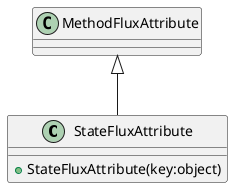 @startuml
class StateFluxAttribute {
    + StateFluxAttribute(key:object)
}
MethodFluxAttribute <|-- StateFluxAttribute
@enduml
